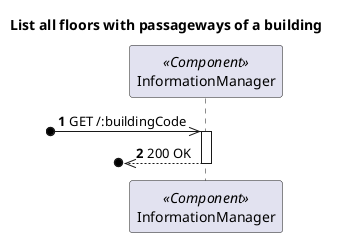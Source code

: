@startuml Process View - Level 2 - List all floors with passageways of a building
'https://plantuml.com/sequence-diagram

autonumber
skinparam packageStyle rect

title List all floors with passageways of a building

participant "InformationManager" as IM <<Component>>

?o->> IM : GET /:buildingCode

activate IM

?o<<--IM : 200 OK

deactivate IM

@enduml
